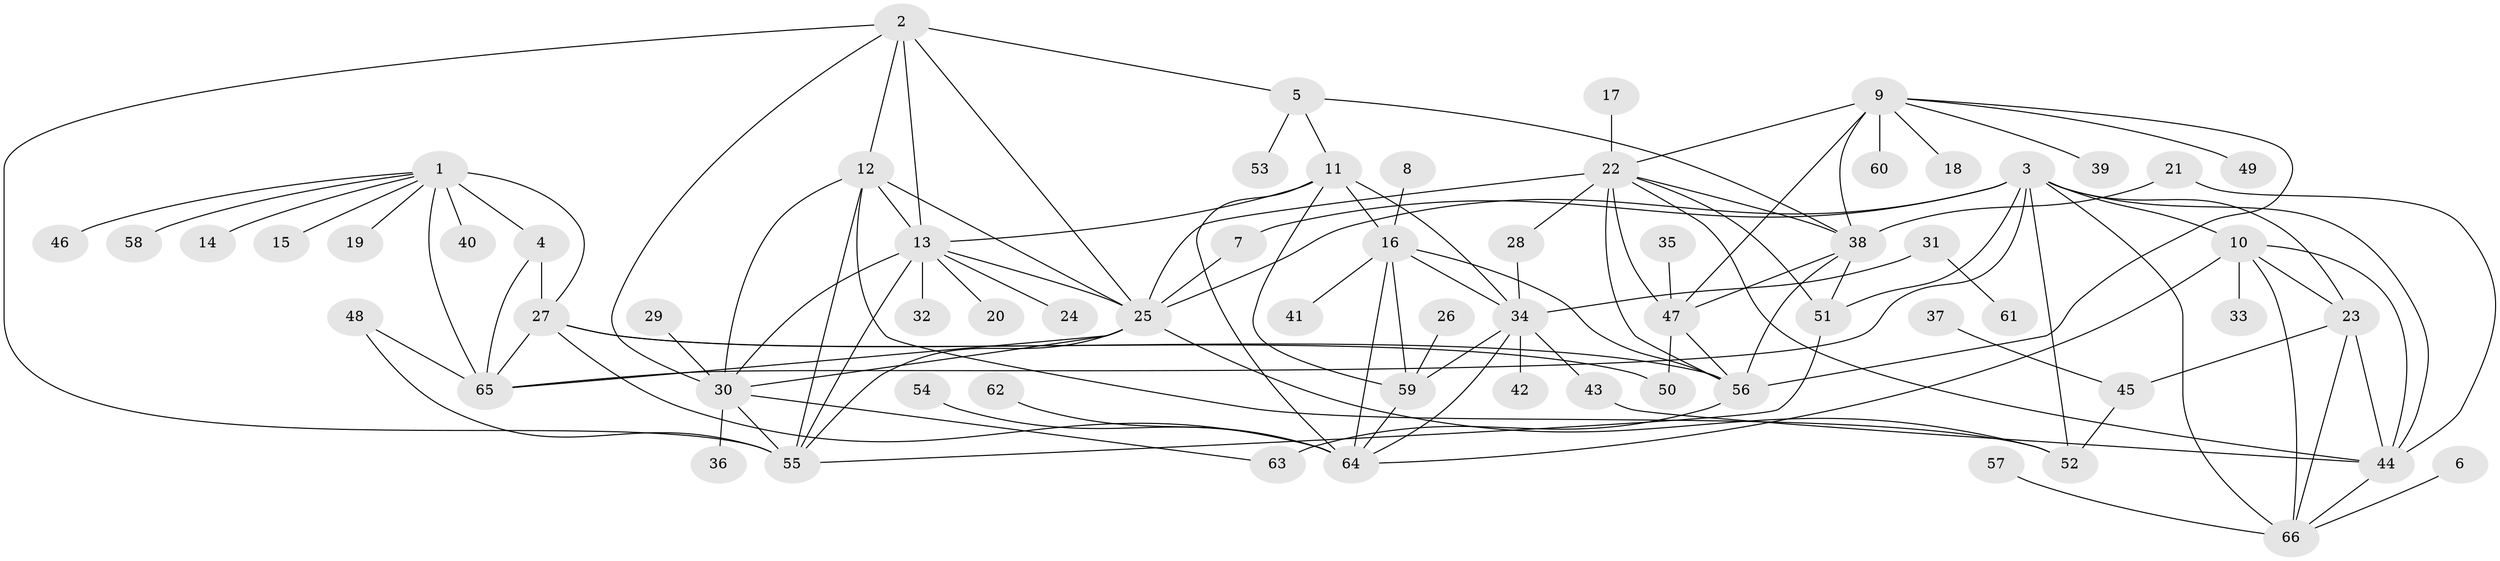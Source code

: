 // original degree distribution, {9: 0.030534351145038167, 7: 0.022900763358778626, 5: 0.007633587786259542, 6: 0.030534351145038167, 10: 0.030534351145038167, 11: 0.03816793893129771, 14: 0.007633587786259542, 8: 0.061068702290076333, 3: 0.06870229007633588, 1: 0.5038167938931297, 2: 0.183206106870229, 4: 0.015267175572519083}
// Generated by graph-tools (version 1.1) at 2025/45/03/06/25 01:45:10]
// undirected, 66 vertices, 117 edges
graph export_dot {
graph [start="1"]
  node [color=gray90,style=filled];
  1;
  2;
  3;
  4;
  5;
  6;
  7;
  8;
  9;
  10;
  11;
  12;
  13;
  14;
  15;
  16;
  17;
  18;
  19;
  20;
  21;
  22;
  23;
  24;
  25;
  26;
  27;
  28;
  29;
  30;
  31;
  32;
  33;
  34;
  35;
  36;
  37;
  38;
  39;
  40;
  41;
  42;
  43;
  44;
  45;
  46;
  47;
  48;
  49;
  50;
  51;
  52;
  53;
  54;
  55;
  56;
  57;
  58;
  59;
  60;
  61;
  62;
  63;
  64;
  65;
  66;
  1 -- 4 [weight=4.0];
  1 -- 14 [weight=1.0];
  1 -- 15 [weight=1.0];
  1 -- 19 [weight=1.0];
  1 -- 27 [weight=2.0];
  1 -- 40 [weight=1.0];
  1 -- 46 [weight=1.0];
  1 -- 58 [weight=1.0];
  1 -- 65 [weight=2.0];
  2 -- 5 [weight=1.0];
  2 -- 12 [weight=1.0];
  2 -- 13 [weight=1.0];
  2 -- 25 [weight=1.0];
  2 -- 30 [weight=1.0];
  2 -- 55 [weight=1.0];
  3 -- 7 [weight=1.0];
  3 -- 10 [weight=2.0];
  3 -- 23 [weight=2.0];
  3 -- 25 [weight=1.0];
  3 -- 44 [weight=2.0];
  3 -- 51 [weight=1.0];
  3 -- 52 [weight=1.0];
  3 -- 65 [weight=1.0];
  3 -- 66 [weight=2.0];
  4 -- 27 [weight=2.0];
  4 -- 65 [weight=2.0];
  5 -- 11 [weight=1.0];
  5 -- 38 [weight=1.0];
  5 -- 53 [weight=1.0];
  6 -- 66 [weight=1.0];
  7 -- 25 [weight=1.0];
  8 -- 16 [weight=1.0];
  9 -- 18 [weight=1.0];
  9 -- 22 [weight=1.0];
  9 -- 38 [weight=1.0];
  9 -- 39 [weight=1.0];
  9 -- 47 [weight=2.0];
  9 -- 49 [weight=1.0];
  9 -- 56 [weight=1.0];
  9 -- 60 [weight=1.0];
  10 -- 23 [weight=1.0];
  10 -- 33 [weight=1.0];
  10 -- 44 [weight=1.0];
  10 -- 64 [weight=1.0];
  10 -- 66 [weight=1.0];
  11 -- 13 [weight=1.0];
  11 -- 16 [weight=2.0];
  11 -- 34 [weight=1.0];
  11 -- 59 [weight=1.0];
  11 -- 64 [weight=1.0];
  12 -- 13 [weight=1.0];
  12 -- 25 [weight=1.0];
  12 -- 30 [weight=1.0];
  12 -- 52 [weight=1.0];
  12 -- 55 [weight=1.0];
  13 -- 20 [weight=1.0];
  13 -- 24 [weight=1.0];
  13 -- 25 [weight=1.0];
  13 -- 30 [weight=1.0];
  13 -- 32 [weight=1.0];
  13 -- 55 [weight=1.0];
  16 -- 34 [weight=2.0];
  16 -- 41 [weight=1.0];
  16 -- 56 [weight=1.0];
  16 -- 59 [weight=2.0];
  16 -- 64 [weight=2.0];
  17 -- 22 [weight=1.0];
  21 -- 38 [weight=1.0];
  21 -- 44 [weight=1.0];
  22 -- 25 [weight=1.0];
  22 -- 28 [weight=3.0];
  22 -- 38 [weight=1.0];
  22 -- 44 [weight=1.0];
  22 -- 47 [weight=2.0];
  22 -- 51 [weight=1.0];
  22 -- 56 [weight=1.0];
  23 -- 44 [weight=1.0];
  23 -- 45 [weight=1.0];
  23 -- 66 [weight=1.0];
  25 -- 30 [weight=1.0];
  25 -- 52 [weight=1.0];
  25 -- 55 [weight=1.0];
  25 -- 65 [weight=1.0];
  26 -- 59 [weight=1.0];
  27 -- 50 [weight=1.0];
  27 -- 56 [weight=1.0];
  27 -- 64 [weight=1.0];
  27 -- 65 [weight=1.0];
  28 -- 34 [weight=1.0];
  29 -- 30 [weight=1.0];
  30 -- 36 [weight=1.0];
  30 -- 55 [weight=1.0];
  30 -- 63 [weight=1.0];
  31 -- 34 [weight=1.0];
  31 -- 61 [weight=1.0];
  34 -- 42 [weight=1.0];
  34 -- 43 [weight=1.0];
  34 -- 59 [weight=1.0];
  34 -- 64 [weight=1.0];
  35 -- 47 [weight=1.0];
  37 -- 45 [weight=1.0];
  38 -- 47 [weight=2.0];
  38 -- 51 [weight=1.0];
  38 -- 56 [weight=1.0];
  43 -- 44 [weight=1.0];
  44 -- 66 [weight=1.0];
  45 -- 52 [weight=1.0];
  47 -- 50 [weight=1.0];
  47 -- 56 [weight=2.0];
  48 -- 55 [weight=1.0];
  48 -- 65 [weight=1.0];
  51 -- 55 [weight=1.0];
  54 -- 64 [weight=1.0];
  56 -- 63 [weight=2.0];
  57 -- 66 [weight=1.0];
  59 -- 64 [weight=1.0];
  62 -- 64 [weight=1.0];
}
